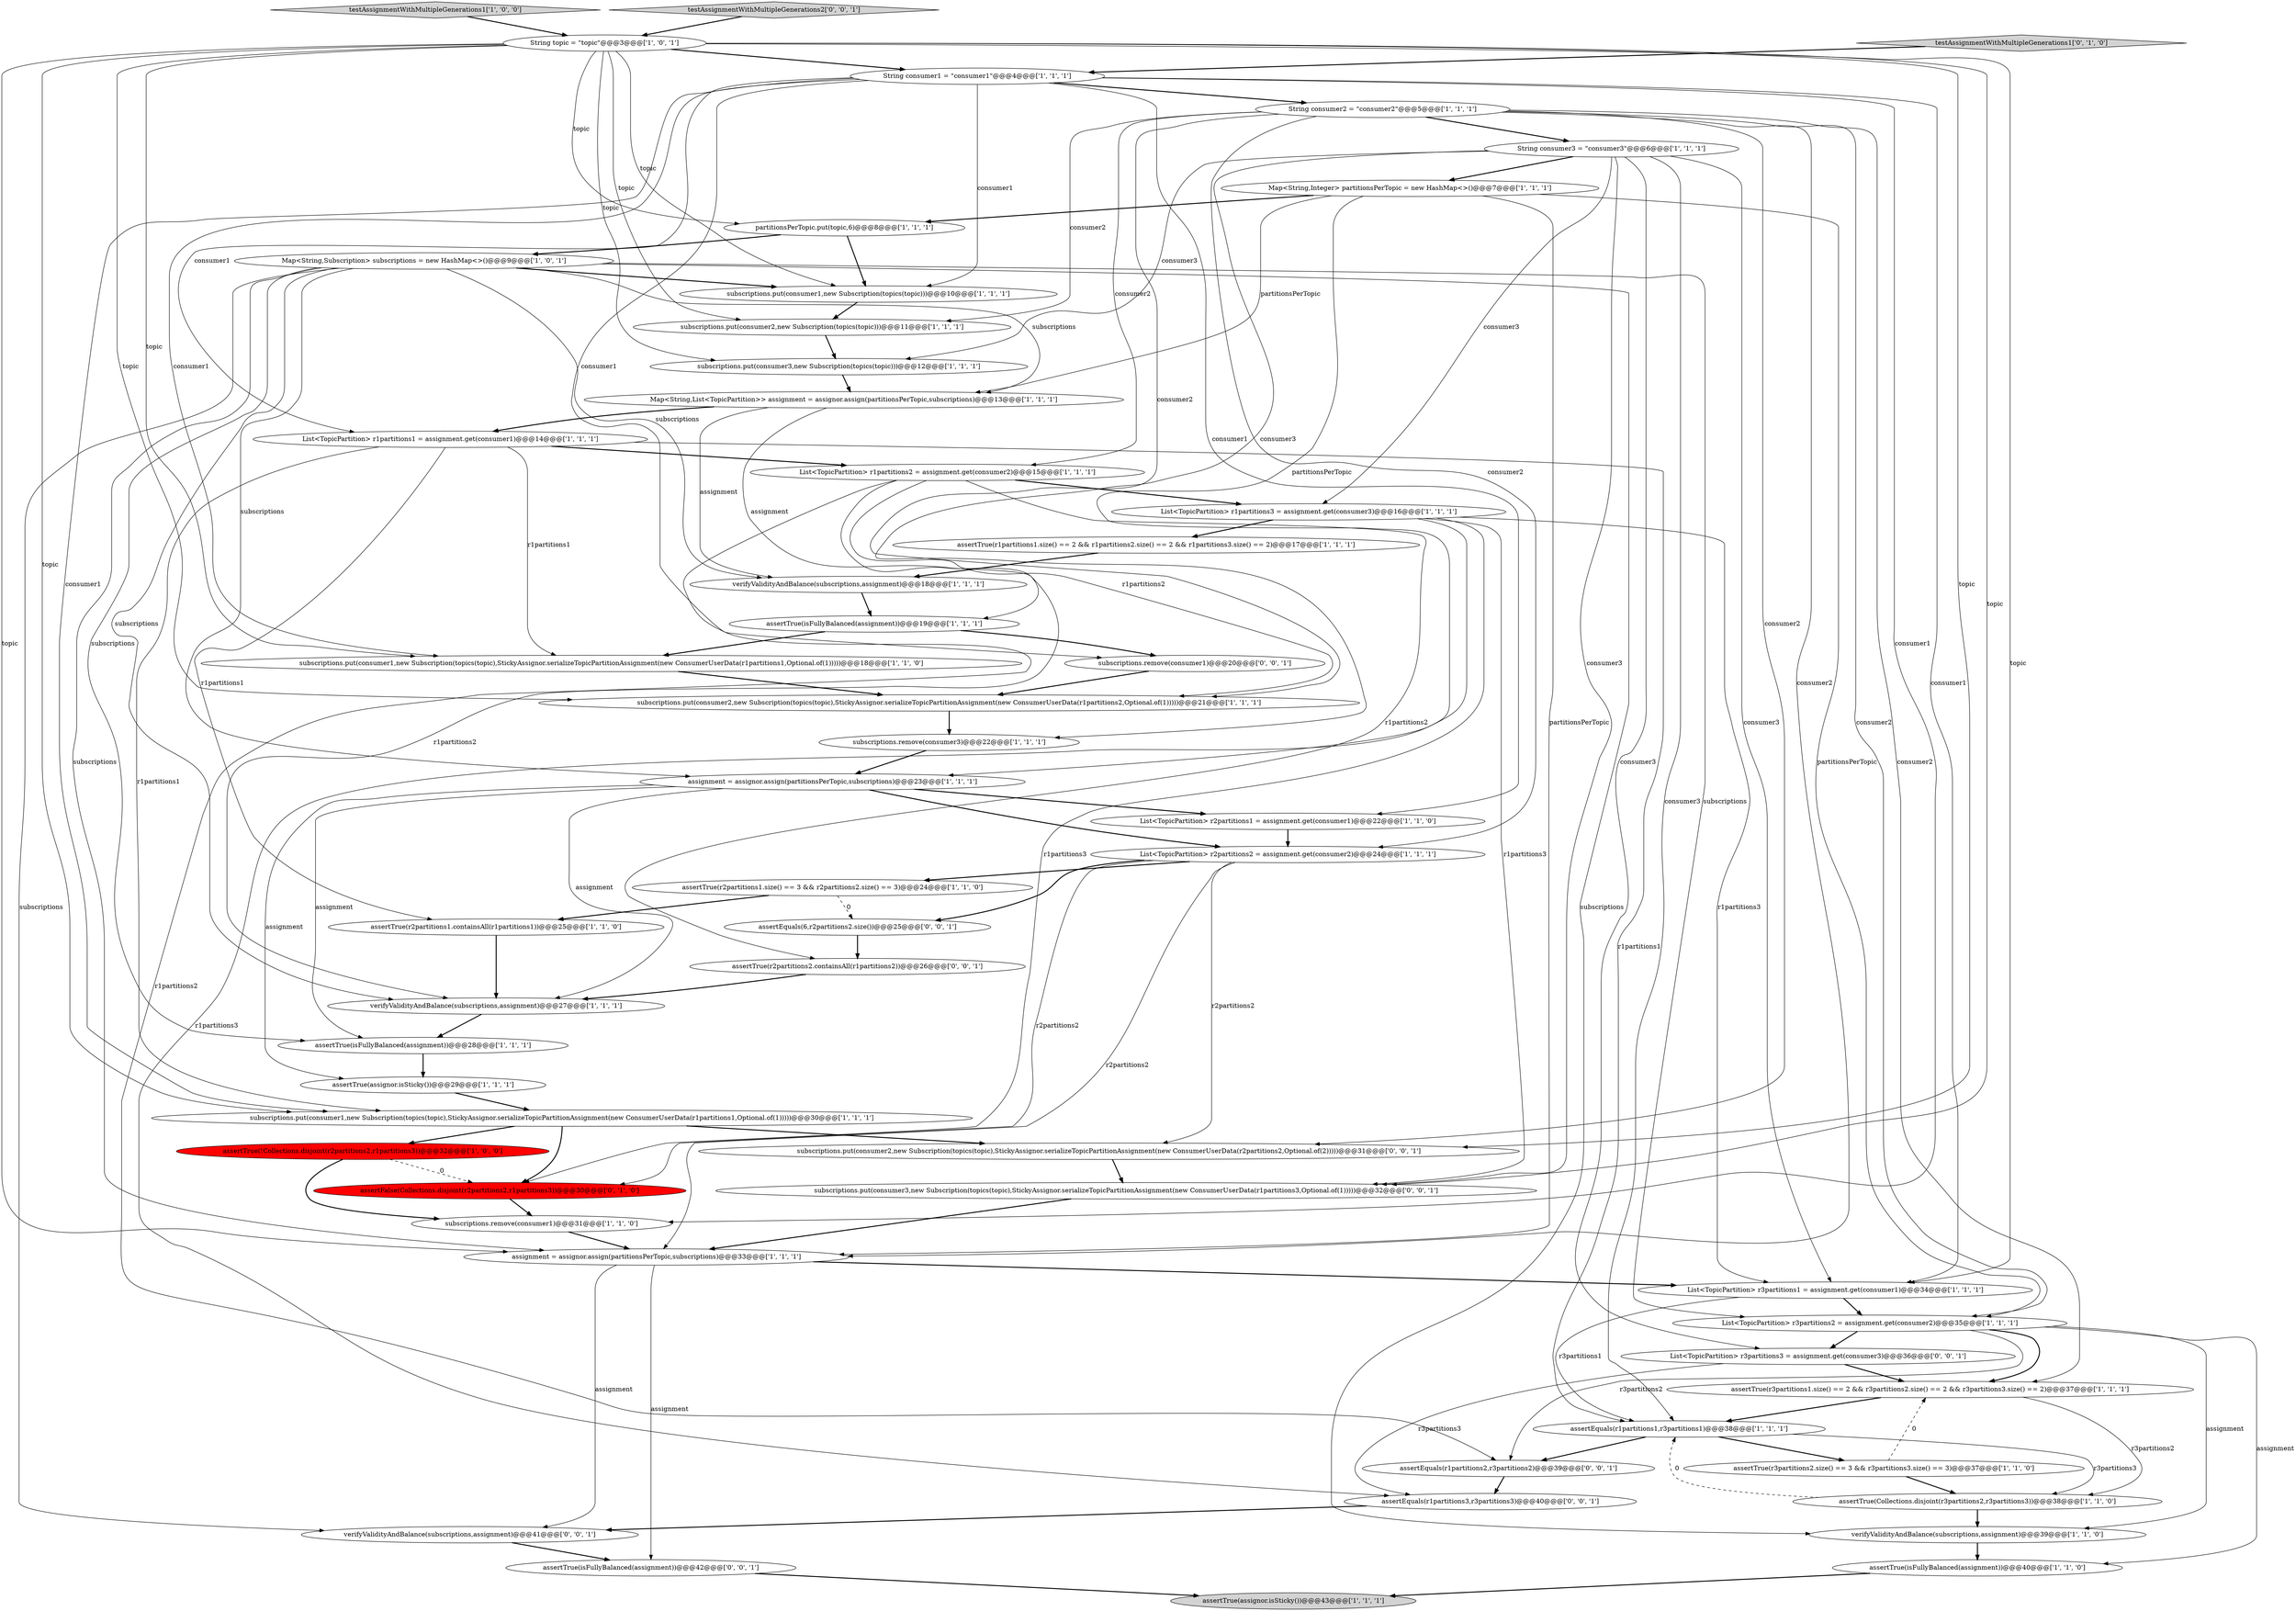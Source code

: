 digraph {
5 [style = filled, label = "List<TopicPartition> r3partitions2 = assignment.get(consumer2)@@@35@@@['1', '1', '1']", fillcolor = white, shape = ellipse image = "AAA0AAABBB1BBB"];
22 [style = filled, label = "testAssignmentWithMultipleGenerations1['1', '0', '0']", fillcolor = lightgray, shape = diamond image = "AAA0AAABBB1BBB"];
41 [style = filled, label = "subscriptions.put(consumer2,new Subscription(topics(topic)))@@@11@@@['1', '1', '1']", fillcolor = white, shape = ellipse image = "AAA0AAABBB1BBB"];
40 [style = filled, label = "assertTrue(r3partitions1.size() == 2 && r3partitions2.size() == 2 && r3partitions3.size() == 2)@@@37@@@['1', '1', '1']", fillcolor = white, shape = ellipse image = "AAA0AAABBB1BBB"];
23 [style = filled, label = "verifyValidityAndBalance(subscriptions,assignment)@@@18@@@['1', '1', '1']", fillcolor = white, shape = ellipse image = "AAA0AAABBB1BBB"];
50 [style = filled, label = "subscriptions.put(consumer2,new Subscription(topics(topic),StickyAssignor.serializeTopicPartitionAssignment(new ConsumerUserData(r2partitions2,Optional.of(2)))))@@@31@@@['0', '0', '1']", fillcolor = white, shape = ellipse image = "AAA0AAABBB3BBB"];
31 [style = filled, label = "assertEquals(r1partitions1,r3partitions1)@@@38@@@['1', '1', '1']", fillcolor = white, shape = ellipse image = "AAA0AAABBB1BBB"];
0 [style = filled, label = "List<TopicPartition> r2partitions1 = assignment.get(consumer1)@@@22@@@['1', '1', '0']", fillcolor = white, shape = ellipse image = "AAA0AAABBB1BBB"];
18 [style = filled, label = "assertTrue(assignor.isSticky())@@@29@@@['1', '1', '1']", fillcolor = white, shape = ellipse image = "AAA0AAABBB1BBB"];
1 [style = filled, label = "assertTrue(assignor.isSticky())@@@43@@@['1', '1', '1']", fillcolor = lightgray, shape = ellipse image = "AAA0AAABBB1BBB"];
26 [style = filled, label = "verifyValidityAndBalance(subscriptions,assignment)@@@27@@@['1', '1', '1']", fillcolor = white, shape = ellipse image = "AAA0AAABBB1BBB"];
10 [style = filled, label = "String consumer1 = \"consumer1\"@@@4@@@['1', '1', '1']", fillcolor = white, shape = ellipse image = "AAA0AAABBB1BBB"];
19 [style = filled, label = "assertTrue(r1partitions1.size() == 2 && r1partitions2.size() == 2 && r1partitions3.size() == 2)@@@17@@@['1', '1', '1']", fillcolor = white, shape = ellipse image = "AAA0AAABBB1BBB"];
20 [style = filled, label = "List<TopicPartition> r1partitions2 = assignment.get(consumer2)@@@15@@@['1', '1', '1']", fillcolor = white, shape = ellipse image = "AAA0AAABBB1BBB"];
4 [style = filled, label = "subscriptions.put(consumer1,new Subscription(topics(topic),StickyAssignor.serializeTopicPartitionAssignment(new ConsumerUserData(r1partitions1,Optional.of(1)))))@@@30@@@['1', '1', '1']", fillcolor = white, shape = ellipse image = "AAA0AAABBB1BBB"];
51 [style = filled, label = "assertTrue(isFullyBalanced(assignment))@@@42@@@['0', '0', '1']", fillcolor = white, shape = ellipse image = "AAA0AAABBB3BBB"];
9 [style = filled, label = "String consumer2 = \"consumer2\"@@@5@@@['1', '1', '1']", fillcolor = white, shape = ellipse image = "AAA0AAABBB1BBB"];
47 [style = filled, label = "assertEquals(r1partitions3,r3partitions3)@@@40@@@['0', '0', '1']", fillcolor = white, shape = ellipse image = "AAA0AAABBB3BBB"];
45 [style = filled, label = "subscriptions.put(consumer3,new Subscription(topics(topic),StickyAssignor.serializeTopicPartitionAssignment(new ConsumerUserData(r1partitions3,Optional.of(1)))))@@@32@@@['0', '0', '1']", fillcolor = white, shape = ellipse image = "AAA0AAABBB3BBB"];
42 [style = filled, label = "assertFalse(Collections.disjoint(r2partitions2,r1partitions3))@@@30@@@['0', '1', '0']", fillcolor = red, shape = ellipse image = "AAA1AAABBB2BBB"];
36 [style = filled, label = "assignment = assignor.assign(partitionsPerTopic,subscriptions)@@@23@@@['1', '1', '1']", fillcolor = white, shape = ellipse image = "AAA0AAABBB1BBB"];
44 [style = filled, label = "testAssignmentWithMultipleGenerations2['0', '0', '1']", fillcolor = lightgray, shape = diamond image = "AAA0AAABBB3BBB"];
30 [style = filled, label = "String topic = \"topic\"@@@3@@@['1', '0', '1']", fillcolor = white, shape = ellipse image = "AAA0AAABBB1BBB"];
8 [style = filled, label = "subscriptions.put(consumer1,new Subscription(topics(topic)))@@@10@@@['1', '1', '1']", fillcolor = white, shape = ellipse image = "AAA0AAABBB1BBB"];
35 [style = filled, label = "subscriptions.remove(consumer1)@@@31@@@['1', '1', '0']", fillcolor = white, shape = ellipse image = "AAA0AAABBB1BBB"];
48 [style = filled, label = "verifyValidityAndBalance(subscriptions,assignment)@@@41@@@['0', '0', '1']", fillcolor = white, shape = ellipse image = "AAA0AAABBB3BBB"];
39 [style = filled, label = "assertTrue(isFullyBalanced(assignment))@@@19@@@['1', '1', '1']", fillcolor = white, shape = ellipse image = "AAA0AAABBB1BBB"];
16 [style = filled, label = "verifyValidityAndBalance(subscriptions,assignment)@@@39@@@['1', '1', '0']", fillcolor = white, shape = ellipse image = "AAA0AAABBB1BBB"];
54 [style = filled, label = "assertEquals(r1partitions2,r3partitions2)@@@39@@@['0', '0', '1']", fillcolor = white, shape = ellipse image = "AAA0AAABBB3BBB"];
17 [style = filled, label = "subscriptions.remove(consumer3)@@@22@@@['1', '1', '1']", fillcolor = white, shape = ellipse image = "AAA0AAABBB1BBB"];
15 [style = filled, label = "assertTrue(isFullyBalanced(assignment))@@@40@@@['1', '1', '0']", fillcolor = white, shape = ellipse image = "AAA0AAABBB1BBB"];
28 [style = filled, label = "assertTrue(r2partitions1.containsAll(r1partitions1))@@@25@@@['1', '1', '0']", fillcolor = white, shape = ellipse image = "AAA0AAABBB1BBB"];
29 [style = filled, label = "subscriptions.put(consumer2,new Subscription(topics(topic),StickyAssignor.serializeTopicPartitionAssignment(new ConsumerUserData(r1partitions2,Optional.of(1)))))@@@21@@@['1', '1', '1']", fillcolor = white, shape = ellipse image = "AAA0AAABBB1BBB"];
6 [style = filled, label = "Map<String,Subscription> subscriptions = new HashMap<>()@@@9@@@['1', '0', '1']", fillcolor = white, shape = ellipse image = "AAA0AAABBB1BBB"];
33 [style = filled, label = "partitionsPerTopic.put(topic,6)@@@8@@@['1', '1', '1']", fillcolor = white, shape = ellipse image = "AAA0AAABBB1BBB"];
49 [style = filled, label = "assertTrue(r2partitions2.containsAll(r1partitions2))@@@26@@@['0', '0', '1']", fillcolor = white, shape = ellipse image = "AAA0AAABBB3BBB"];
52 [style = filled, label = "subscriptions.remove(consumer1)@@@20@@@['0', '0', '1']", fillcolor = white, shape = ellipse image = "AAA0AAABBB3BBB"];
24 [style = filled, label = "List<TopicPartition> r2partitions2 = assignment.get(consumer2)@@@24@@@['1', '1', '1']", fillcolor = white, shape = ellipse image = "AAA0AAABBB1BBB"];
2 [style = filled, label = "List<TopicPartition> r3partitions1 = assignment.get(consumer1)@@@34@@@['1', '1', '1']", fillcolor = white, shape = ellipse image = "AAA0AAABBB1BBB"];
38 [style = filled, label = "subscriptions.put(consumer3,new Subscription(topics(topic)))@@@12@@@['1', '1', '1']", fillcolor = white, shape = ellipse image = "AAA0AAABBB1BBB"];
27 [style = filled, label = "String consumer3 = \"consumer3\"@@@6@@@['1', '1', '1']", fillcolor = white, shape = ellipse image = "AAA0AAABBB1BBB"];
46 [style = filled, label = "List<TopicPartition> r3partitions3 = assignment.get(consumer3)@@@36@@@['0', '0', '1']", fillcolor = white, shape = ellipse image = "AAA0AAABBB3BBB"];
11 [style = filled, label = "assertTrue(r2partitions1.size() == 3 && r2partitions2.size() == 3)@@@24@@@['1', '1', '0']", fillcolor = white, shape = ellipse image = "AAA0AAABBB1BBB"];
14 [style = filled, label = "assignment = assignor.assign(partitionsPerTopic,subscriptions)@@@33@@@['1', '1', '1']", fillcolor = white, shape = ellipse image = "AAA0AAABBB1BBB"];
21 [style = filled, label = "assertTrue(isFullyBalanced(assignment))@@@28@@@['1', '1', '1']", fillcolor = white, shape = ellipse image = "AAA0AAABBB1BBB"];
53 [style = filled, label = "assertEquals(6,r2partitions2.size())@@@25@@@['0', '0', '1']", fillcolor = white, shape = ellipse image = "AAA0AAABBB3BBB"];
7 [style = filled, label = "List<TopicPartition> r1partitions1 = assignment.get(consumer1)@@@14@@@['1', '1', '1']", fillcolor = white, shape = ellipse image = "AAA0AAABBB1BBB"];
25 [style = filled, label = "List<TopicPartition> r1partitions3 = assignment.get(consumer3)@@@16@@@['1', '1', '1']", fillcolor = white, shape = ellipse image = "AAA0AAABBB1BBB"];
12 [style = filled, label = "subscriptions.put(consumer1,new Subscription(topics(topic),StickyAssignor.serializeTopicPartitionAssignment(new ConsumerUserData(r1partitions1,Optional.of(1)))))@@@18@@@['1', '1', '0']", fillcolor = white, shape = ellipse image = "AAA0AAABBB1BBB"];
34 [style = filled, label = "assertTrue(!Collections.disjoint(r2partitions2,r1partitions3))@@@32@@@['1', '0', '0']", fillcolor = red, shape = ellipse image = "AAA1AAABBB1BBB"];
37 [style = filled, label = "assertTrue(Collections.disjoint(r3partitions2,r3partitions3))@@@38@@@['1', '1', '0']", fillcolor = white, shape = ellipse image = "AAA0AAABBB1BBB"];
3 [style = filled, label = "Map<String,List<TopicPartition>> assignment = assignor.assign(partitionsPerTopic,subscriptions)@@@13@@@['1', '1', '1']", fillcolor = white, shape = ellipse image = "AAA0AAABBB1BBB"];
32 [style = filled, label = "Map<String,Integer> partitionsPerTopic = new HashMap<>()@@@7@@@['1', '1', '1']", fillcolor = white, shape = ellipse image = "AAA0AAABBB1BBB"];
43 [style = filled, label = "testAssignmentWithMultipleGenerations1['0', '1', '0']", fillcolor = lightgray, shape = diamond image = "AAA0AAABBB2BBB"];
13 [style = filled, label = "assertTrue(r3partitions2.size() == 3 && r3partitions3.size() == 3)@@@37@@@['1', '1', '0']", fillcolor = white, shape = ellipse image = "AAA0AAABBB1BBB"];
37->31 [style = dashed, label="0"];
11->53 [style = dashed, label="0"];
27->32 [style = bold, label=""];
9->50 [style = solid, label="consumer2"];
9->40 [style = solid, label="consumer2"];
20->54 [style = solid, label="r1partitions2"];
51->1 [style = bold, label=""];
7->28 [style = solid, label="r1partitions1"];
7->12 [style = solid, label="r1partitions1"];
21->18 [style = bold, label=""];
22->30 [style = bold, label=""];
17->36 [style = bold, label=""];
25->2 [style = solid, label="r1partitions3"];
27->45 [style = solid, label="consumer3"];
48->51 [style = bold, label=""];
36->0 [style = bold, label=""];
36->24 [style = bold, label=""];
25->42 [style = solid, label="r1partitions3"];
24->11 [style = bold, label=""];
0->24 [style = bold, label=""];
25->19 [style = bold, label=""];
50->45 [style = bold, label=""];
9->41 [style = solid, label="consumer2"];
40->31 [style = bold, label=""];
5->15 [style = solid, label="assignment"];
24->53 [style = bold, label=""];
9->5 [style = solid, label="consumer2"];
10->12 [style = solid, label="consumer1"];
30->38 [style = solid, label="topic"];
11->28 [style = bold, label=""];
27->25 [style = solid, label="consumer3"];
47->48 [style = bold, label=""];
27->2 [style = solid, label="consumer3"];
30->2 [style = solid, label="topic"];
10->7 [style = solid, label="consumer1"];
32->5 [style = solid, label="partitionsPerTopic"];
6->5 [style = solid, label="subscriptions"];
13->40 [style = dashed, label="0"];
20->25 [style = bold, label=""];
30->41 [style = solid, label="topic"];
13->37 [style = bold, label=""];
45->14 [style = bold, label=""];
39->52 [style = bold, label=""];
12->29 [style = bold, label=""];
32->3 [style = solid, label="partitionsPerTopic"];
31->37 [style = solid, label="r3partitions3"];
18->4 [style = bold, label=""];
30->50 [style = solid, label="topic"];
3->7 [style = bold, label=""];
3->39 [style = solid, label="assignment"];
39->12 [style = bold, label=""];
30->10 [style = bold, label=""];
10->2 [style = solid, label="consumer1"];
6->36 [style = solid, label="subscriptions"];
43->10 [style = bold, label=""];
41->38 [style = bold, label=""];
6->3 [style = solid, label="subscriptions"];
34->35 [style = bold, label=""];
10->52 [style = solid, label="consumer1"];
46->40 [style = bold, label=""];
36->26 [style = solid, label="assignment"];
2->31 [style = solid, label="r3partitions1"];
33->8 [style = bold, label=""];
37->16 [style = bold, label=""];
30->29 [style = solid, label="topic"];
30->8 [style = solid, label="topic"];
20->49 [style = solid, label="r1partitions2"];
44->30 [style = bold, label=""];
29->17 [style = bold, label=""];
6->48 [style = solid, label="subscriptions"];
8->41 [style = bold, label=""];
36->18 [style = solid, label="assignment"];
30->45 [style = solid, label="topic"];
31->13 [style = bold, label=""];
25->45 [style = solid, label="r1partitions3"];
27->38 [style = solid, label="consumer3"];
28->26 [style = bold, label=""];
7->20 [style = bold, label=""];
32->14 [style = solid, label="partitionsPerTopic"];
35->14 [style = bold, label=""];
5->16 [style = solid, label="assignment"];
38->3 [style = bold, label=""];
32->33 [style = bold, label=""];
26->21 [style = bold, label=""];
9->27 [style = bold, label=""];
6->21 [style = solid, label="subscriptions"];
20->26 [style = solid, label="r1partitions2"];
32->36 [style = solid, label="partitionsPerTopic"];
10->8 [style = solid, label="consumer1"];
9->29 [style = solid, label="consumer2"];
36->21 [style = solid, label="assignment"];
30->4 [style = solid, label="topic"];
24->14 [style = solid, label="r2partitions2"];
7->31 [style = solid, label="r1partitions1"];
23->39 [style = bold, label=""];
6->23 [style = solid, label="subscriptions"];
10->4 [style = solid, label="consumer1"];
10->9 [style = bold, label=""];
14->2 [style = bold, label=""];
5->40 [style = bold, label=""];
27->17 [style = solid, label="consumer3"];
4->50 [style = bold, label=""];
46->47 [style = solid, label="r3partitions3"];
4->34 [style = bold, label=""];
31->54 [style = bold, label=""];
34->42 [style = dashed, label="0"];
2->5 [style = bold, label=""];
15->1 [style = bold, label=""];
27->31 [style = solid, label="consumer3"];
16->15 [style = bold, label=""];
9->20 [style = solid, label="consumer2"];
20->29 [style = solid, label="r1partitions2"];
5->54 [style = solid, label="r3partitions2"];
40->37 [style = solid, label="r3partitions2"];
24->50 [style = solid, label="r2partitions2"];
7->4 [style = solid, label="r1partitions1"];
30->14 [style = solid, label="topic"];
33->6 [style = bold, label=""];
4->42 [style = bold, label=""];
6->16 [style = solid, label="subscriptions"];
3->23 [style = solid, label="assignment"];
30->33 [style = solid, label="topic"];
25->47 [style = solid, label="r1partitions3"];
14->48 [style = solid, label="assignment"];
24->42 [style = solid, label="r2partitions2"];
42->35 [style = bold, label=""];
53->49 [style = bold, label=""];
54->47 [style = bold, label=""];
9->14 [style = solid, label="consumer2"];
6->26 [style = solid, label="subscriptions"];
19->23 [style = bold, label=""];
6->8 [style = bold, label=""];
10->35 [style = solid, label="consumer1"];
6->14 [style = solid, label="subscriptions"];
9->24 [style = solid, label="consumer2"];
52->29 [style = bold, label=""];
49->26 [style = bold, label=""];
10->0 [style = solid, label="consumer1"];
5->46 [style = bold, label=""];
27->46 [style = solid, label="consumer3"];
30->12 [style = solid, label="topic"];
14->51 [style = solid, label="assignment"];
}
